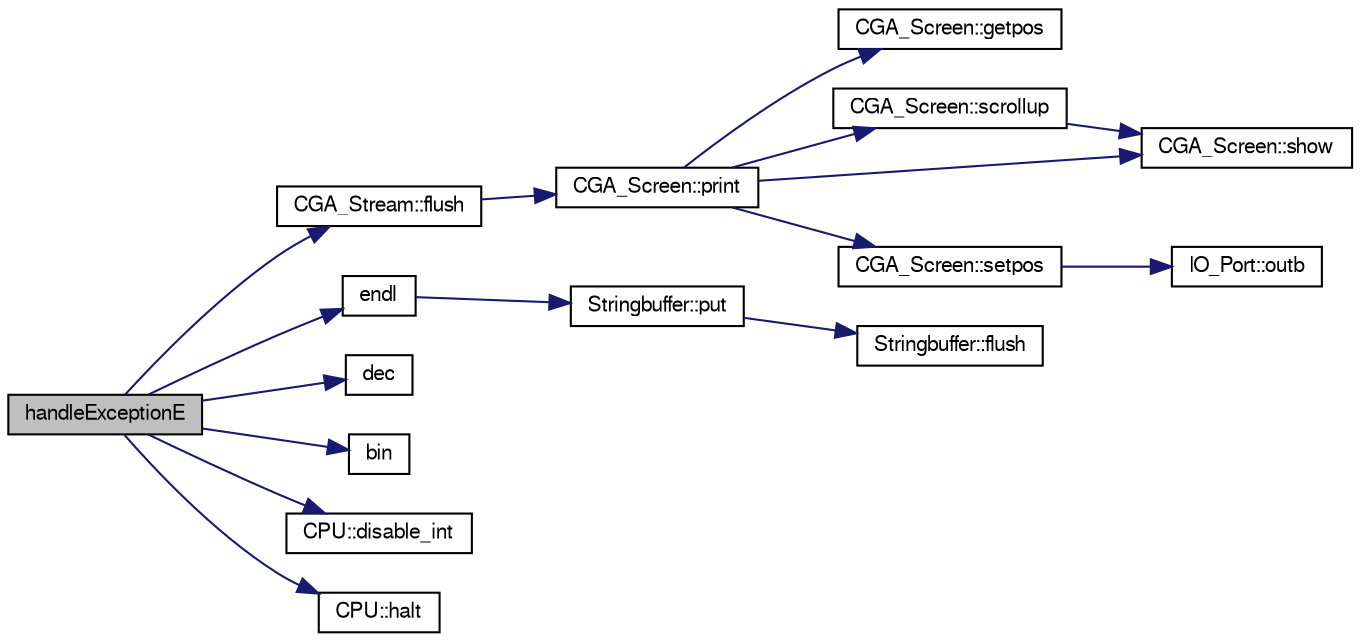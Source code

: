 digraph "handleExceptionE"
{
  bgcolor="transparent";
  edge [fontname="FreeSans",fontsize="10",labelfontname="FreeSans",labelfontsize="10"];
  node [fontname="FreeSans",fontsize="10",shape=record];
  rankdir="LR";
  Node1 [label="handleExceptionE",height=0.2,width=0.4,color="black", fillcolor="grey75", style="filled" fontcolor="black"];
  Node1 -> Node2 [color="midnightblue",fontsize="10",style="solid",fontname="FreeSans"];
  Node2 [label="CGA_Stream::flush",height=0.2,width=0.4,color="black",URL="$classCGA__Stream.html#a73572f5377a28f09ee9dc3af7b5a65b9",tooltip="ausgeben des Inhaltes des internen Puffers"];
  Node2 -> Node3 [color="midnightblue",fontsize="10",style="solid",fontname="FreeSans"];
  Node3 [label="CGA_Screen::print",height=0.2,width=0.4,color="black",URL="$classCGA__Screen.html#a6c295831093cab87c3944e39160965b9",tooltip="gibt eine Zeichenkette an der aktuellen Position aus"];
  Node3 -> Node4 [color="midnightblue",fontsize="10",style="solid",fontname="FreeSans"];
  Node4 [label="CGA_Screen::getpos",height=0.2,width=0.4,color="black",URL="$classCGA__Screen.html#a6f47426c0cf0662b6835d64e08cf929e",tooltip="get the cursor position"];
  Node3 -> Node5 [color="midnightblue",fontsize="10",style="solid",fontname="FreeSans"];
  Node5 [label="CGA_Screen::scrollup",height=0.2,width=0.4,color="black",URL="$classCGA__Screen.html#a3808a301813e3e1b6368ab75a94ea652",tooltip="das aktuelle Display wird eine Zeile nach oben gescrollt"];
  Node5 -> Node6 [color="midnightblue",fontsize="10",style="solid",fontname="FreeSans"];
  Node6 [label="CGA_Screen::show",height=0.2,width=0.4,color="black",URL="$classCGA__Screen.html#a8176499ecb3ce4e9eb05910e66aee9d2",tooltip="print a character to a specific position"];
  Node3 -> Node6 [color="midnightblue",fontsize="10",style="solid",fontname="FreeSans"];
  Node3 -> Node7 [color="midnightblue",fontsize="10",style="solid",fontname="FreeSans"];
  Node7 [label="CGA_Screen::setpos",height=0.2,width=0.4,color="black",URL="$classCGA__Screen.html#a346b7ccc05356f76e738a76a24510e33",tooltip="set the cursor position"];
  Node7 -> Node8 [color="midnightblue",fontsize="10",style="solid",fontname="FreeSans"];
  Node8 [label="IO_Port::outb",height=0.2,width=0.4,color="black",URL="$classIO__Port.html#a63edbd1cd64f3188c448e32408c2681c",tooltip="write a byte value to the associated port."];
  Node1 -> Node9 [color="midnightblue",fontsize="10",style="solid",fontname="FreeSans"];
  Node9 [label="endl",height=0.2,width=0.4,color="black",URL="$o__stream_8h.html#a28de23f7cab39bdb0f6a5dc3801b6c6d",tooltip="print buffer after adding a newline"];
  Node9 -> Node10 [color="midnightblue",fontsize="10",style="solid",fontname="FreeSans"];
  Node10 [label="Stringbuffer::put",height=0.2,width=0.4,color="black",URL="$classStringbuffer.html#ae497ac75047c4a8d2e35d49b92878480",tooltip="insert a character into the buffer"];
  Node10 -> Node11 [color="midnightblue",fontsize="10",style="solid",fontname="FreeSans"];
  Node11 [label="Stringbuffer::flush",height=0.2,width=0.4,color="black",URL="$classStringbuffer.html#abfb79178e3d7520f99aec80f996abaac",tooltip="flush the content of the buffer to the screen"];
  Node1 -> Node12 [color="midnightblue",fontsize="10",style="solid",fontname="FreeSans"];
  Node12 [label="dec",height=0.2,width=0.4,color="black",URL="$o__stream_8h.html#a143762d59413d6d7cae38fb25104c5c4",tooltip="switch basis of o_stream to decimal"];
  Node1 -> Node13 [color="midnightblue",fontsize="10",style="solid",fontname="FreeSans"];
  Node13 [label="bin",height=0.2,width=0.4,color="black",URL="$o__stream_8h.html#a53efad1d7227486b7c2208929d9b4390",tooltip="switch basis of o_stream to binary"];
  Node1 -> Node14 [color="midnightblue",fontsize="10",style="solid",fontname="FreeSans"];
  Node14 [label="CPU::disable_int",height=0.2,width=0.4,color="black",URL="$classCPU.html#a23c8f5e46dac3304f1d8def9c612b88e",tooltip="Interupts werden global deaktiviert."];
  Node1 -> Node15 [color="midnightblue",fontsize="10",style="solid",fontname="FreeSans"];
  Node15 [label="CPU::halt",height=0.2,width=0.4,color="black",URL="$classCPU.html#a189729f4ca240ff52004a34b9057d448",tooltip="hält die CPU an"];
}
